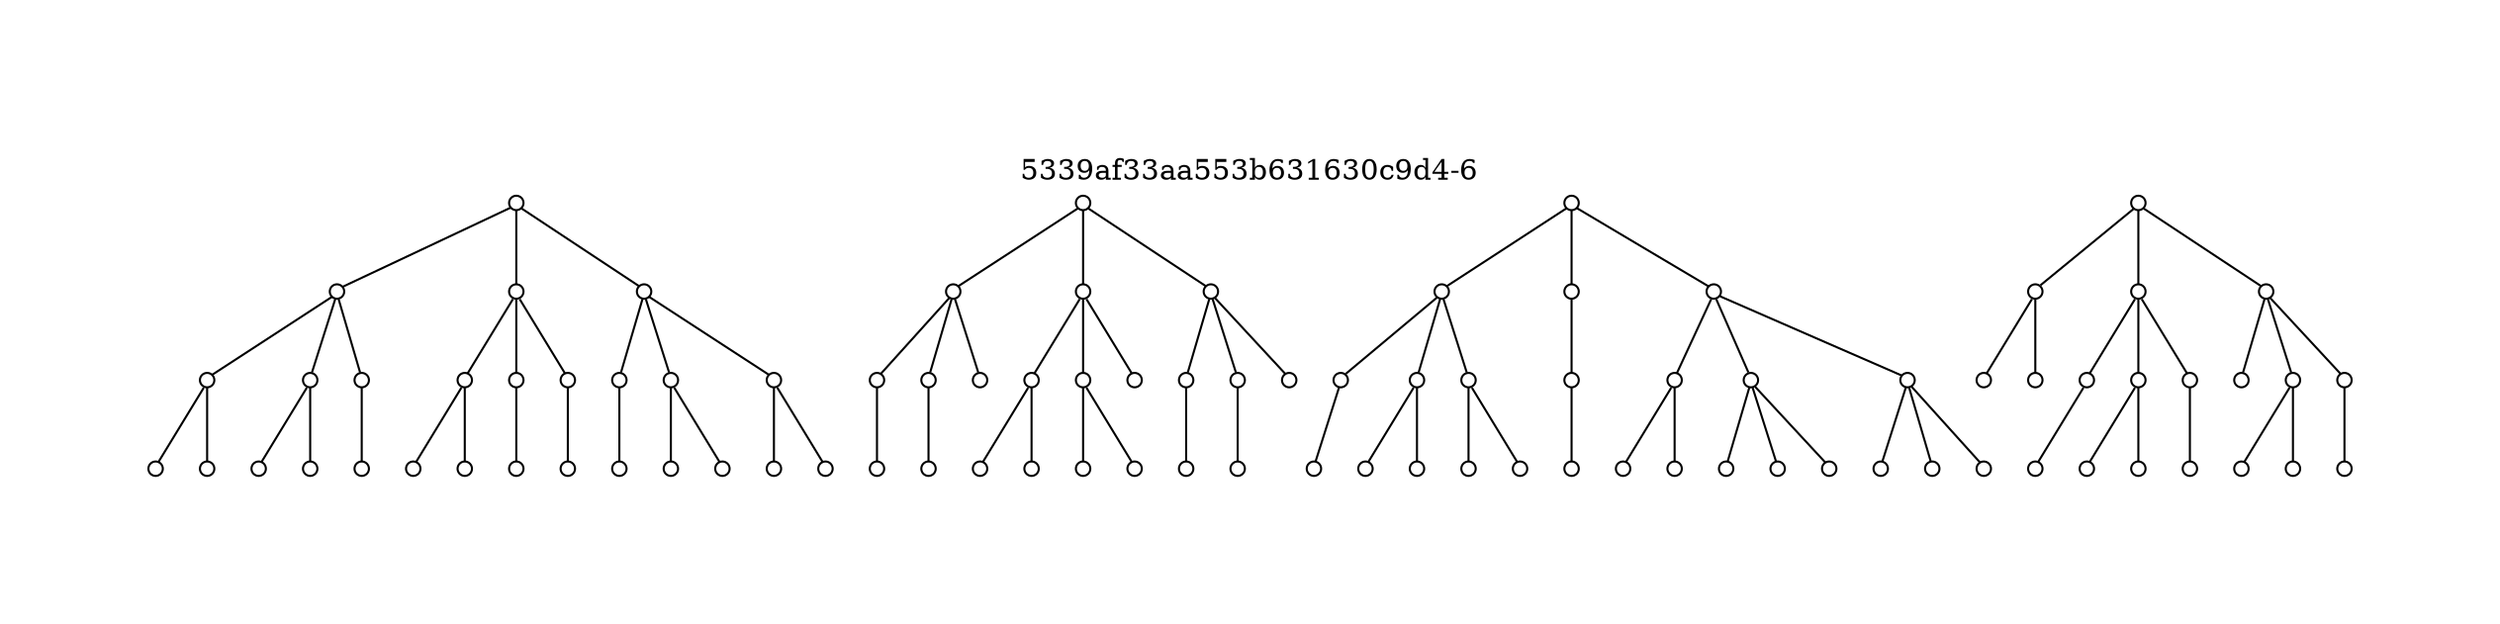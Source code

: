 strict graph "5339af33aa553b631630c9d4-6" {
labelloc=t;
ratio=auto;
pad="1.0";
label="5339af33aa553b631630c9d4-6";
node [fixedsize=true, width="0.1", shape=circle, height="0.1", label=""];
0;
1;
2;
3;
4;
5;
6;
7;
8;
9;
10;
11;
12;
14;
15;
16;
18;
21;
23;
24;
25;
30;
33;
35;
36;
37;
38;
40;
41;
42;
43;
44;
45;
46;
47;
48;
49;
50;
51;
52;
54;
56;
62;
64;
65;
67;
73;
75;
80;
81;
82;
83;
84;
85;
86;
87;
90;
91;
92;
94;
96;
97;
99;
101;
104;
112;
113;
114;
115;
116;
117;
118;
119;
120;
121;
122;
123;
125;
126;
127;
128;
129;
130;
131;
132;
144;
146;
147;
150;
155;
156;
159;
0 -- 1;
0 -- 3;
0 -- 2;
1 -- 5;
2 -- 9;
3 -- 11;
3 -- 12;
3 -- 10;
1 -- 4;
4 -- 15;
4 -- 14;
1 -- 6;
2 -- 7;
2 -- 8;
5 -- 16;
5 -- 18;
6 -- 21;
7 -- 23;
7 -- 24;
8 -- 25;
9 -- 30;
10 -- 33;
11 -- 35;
11 -- 36;
12 -- 37;
12 -- 38;
41 -- 46;
41 -- 44;
41 -- 45;
40 -- 41;
42 -- 47;
40 -- 42;
40 -- 43;
42 -- 48;
42 -- 49;
50 -- 73;
43 -- 50;
51 -- 75;
43 -- 51;
43 -- 52;
44 -- 54;
45 -- 56;
47 -- 62;
47 -- 64;
48 -- 65;
48 -- 67;
80 -- 81;
81 -- 86;
81 -- 84;
81 -- 85;
80 -- 82;
82 -- 87;
83 -- 91;
83 -- 90;
80 -- 83;
83 -- 92;
84 -- 94;
85 -- 97;
85 -- 96;
86 -- 99;
86 -- 101;
87 -- 104;
90 -- 112;
90 -- 113;
91 -- 114;
91 -- 115;
91 -- 116;
92 -- 117;
92 -- 118;
92 -- 119;
120 -- 121;
120 -- 122;
120 -- 123;
121 -- 125;
121 -- 126;
122 -- 128;
122 -- 129;
122 -- 127;
127 -- 144;
128 -- 146;
128 -- 147;
129 -- 150;
123 -- 130;
123 -- 131;
131 -- 155;
131 -- 156;
132 -- 159;
123 -- 132;
}
